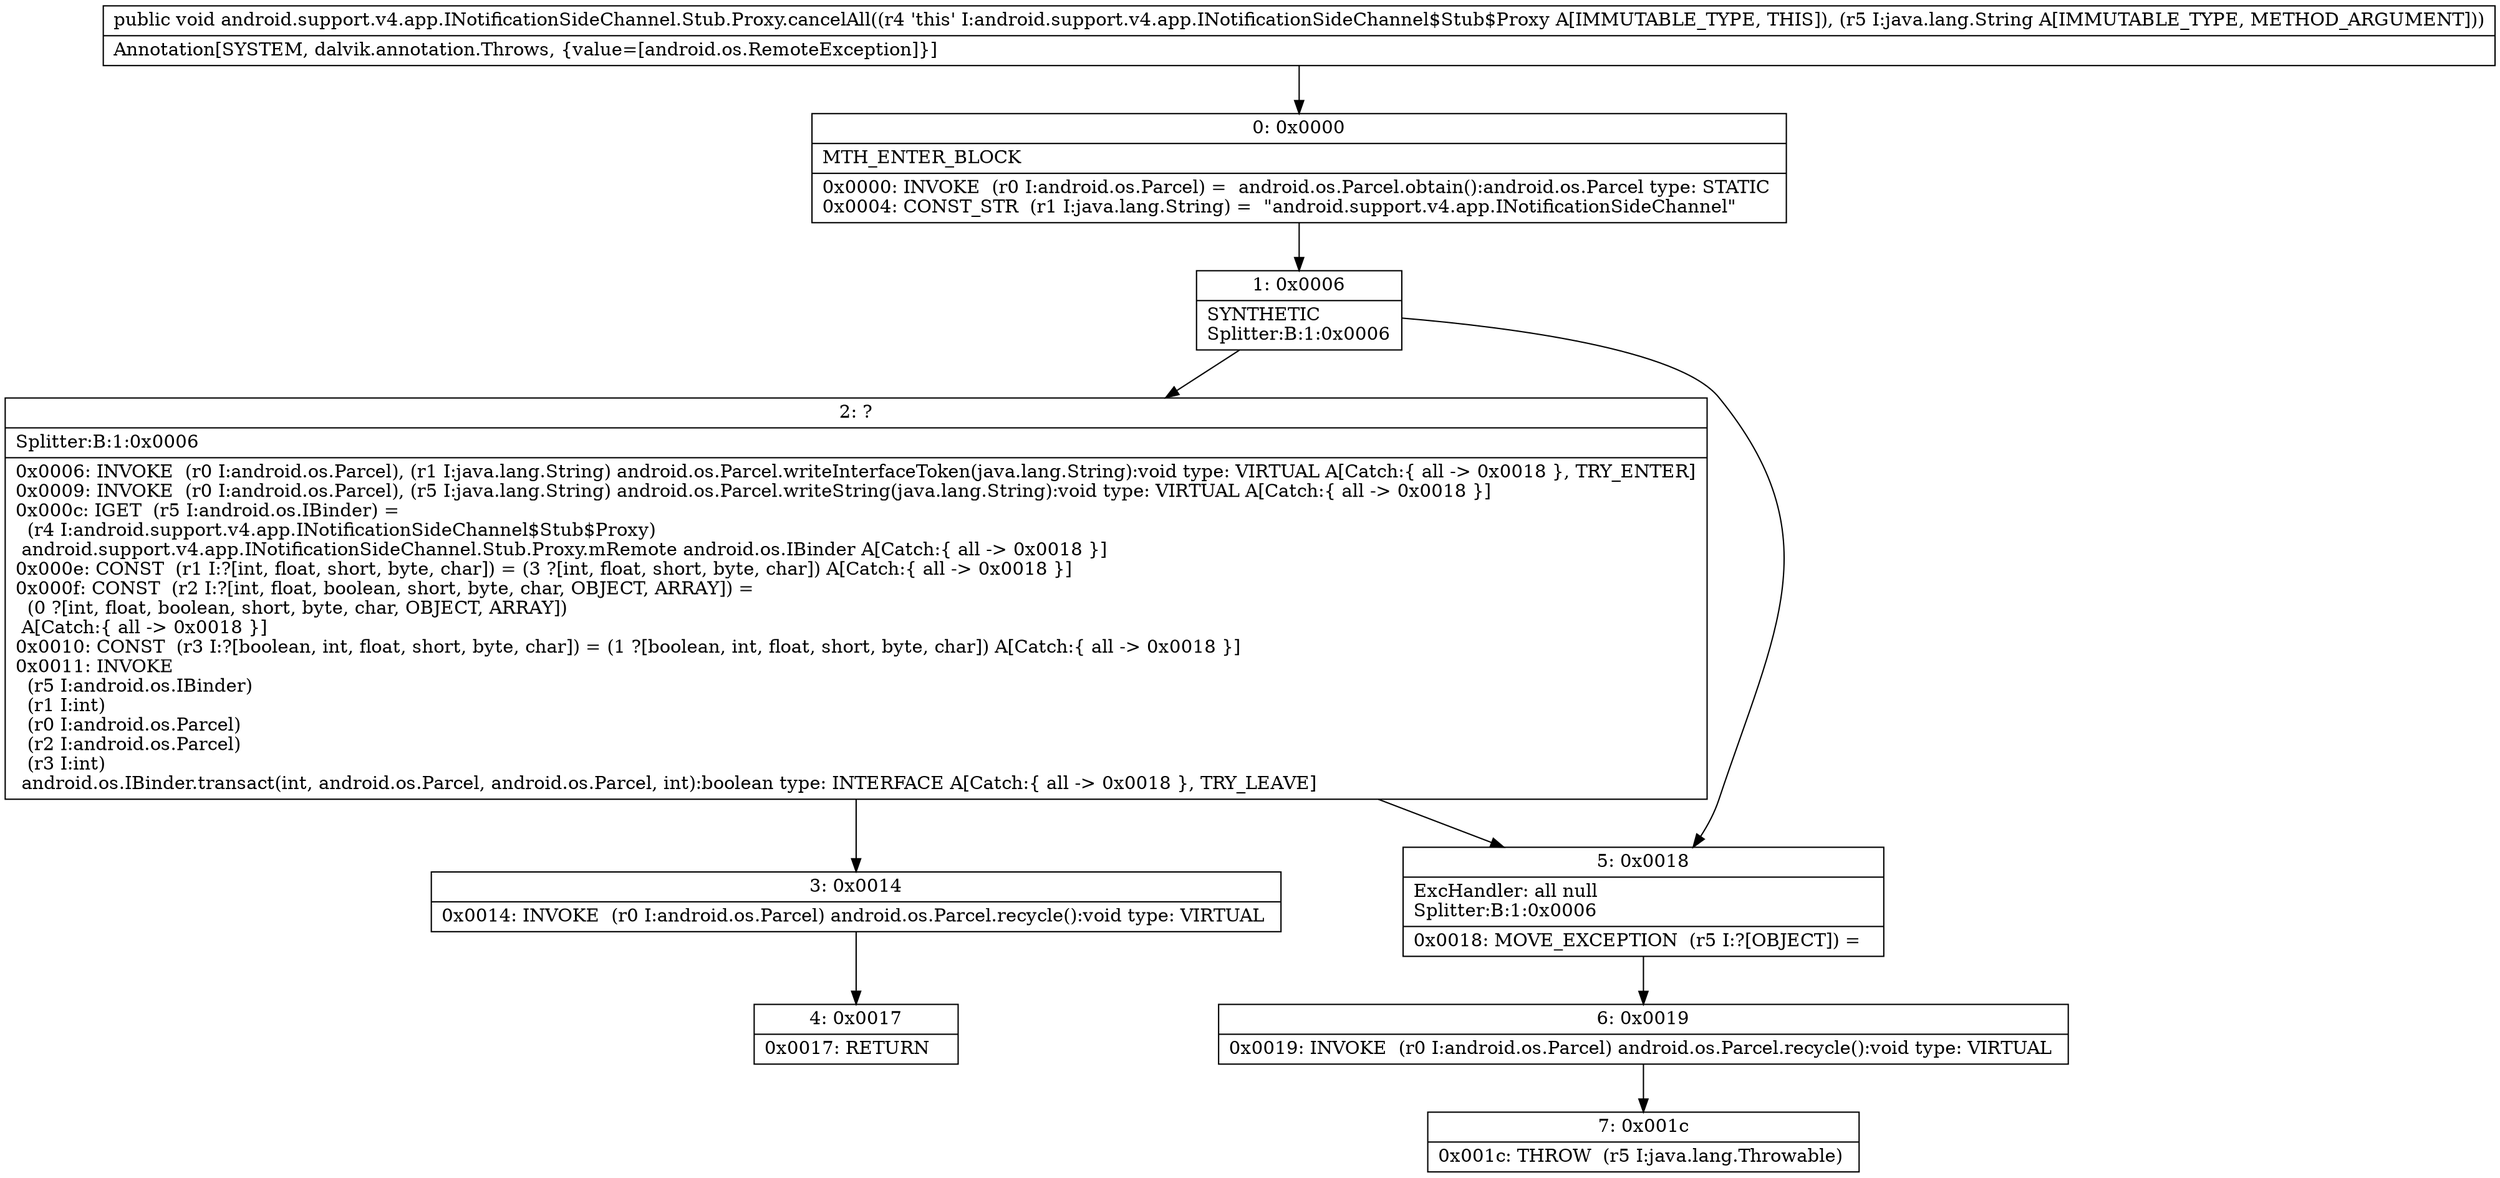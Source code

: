 digraph "CFG forandroid.support.v4.app.INotificationSideChannel.Stub.Proxy.cancelAll(Ljava\/lang\/String;)V" {
Node_0 [shape=record,label="{0\:\ 0x0000|MTH_ENTER_BLOCK\l|0x0000: INVOKE  (r0 I:android.os.Parcel) =  android.os.Parcel.obtain():android.os.Parcel type: STATIC \l0x0004: CONST_STR  (r1 I:java.lang.String) =  \"android.support.v4.app.INotificationSideChannel\" \l}"];
Node_1 [shape=record,label="{1\:\ 0x0006|SYNTHETIC\lSplitter:B:1:0x0006\l}"];
Node_2 [shape=record,label="{2\:\ ?|Splitter:B:1:0x0006\l|0x0006: INVOKE  (r0 I:android.os.Parcel), (r1 I:java.lang.String) android.os.Parcel.writeInterfaceToken(java.lang.String):void type: VIRTUAL A[Catch:\{ all \-\> 0x0018 \}, TRY_ENTER]\l0x0009: INVOKE  (r0 I:android.os.Parcel), (r5 I:java.lang.String) android.os.Parcel.writeString(java.lang.String):void type: VIRTUAL A[Catch:\{ all \-\> 0x0018 \}]\l0x000c: IGET  (r5 I:android.os.IBinder) = \l  (r4 I:android.support.v4.app.INotificationSideChannel$Stub$Proxy)\l android.support.v4.app.INotificationSideChannel.Stub.Proxy.mRemote android.os.IBinder A[Catch:\{ all \-\> 0x0018 \}]\l0x000e: CONST  (r1 I:?[int, float, short, byte, char]) = (3 ?[int, float, short, byte, char]) A[Catch:\{ all \-\> 0x0018 \}]\l0x000f: CONST  (r2 I:?[int, float, boolean, short, byte, char, OBJECT, ARRAY]) = \l  (0 ?[int, float, boolean, short, byte, char, OBJECT, ARRAY])\l A[Catch:\{ all \-\> 0x0018 \}]\l0x0010: CONST  (r3 I:?[boolean, int, float, short, byte, char]) = (1 ?[boolean, int, float, short, byte, char]) A[Catch:\{ all \-\> 0x0018 \}]\l0x0011: INVOKE  \l  (r5 I:android.os.IBinder)\l  (r1 I:int)\l  (r0 I:android.os.Parcel)\l  (r2 I:android.os.Parcel)\l  (r3 I:int)\l android.os.IBinder.transact(int, android.os.Parcel, android.os.Parcel, int):boolean type: INTERFACE A[Catch:\{ all \-\> 0x0018 \}, TRY_LEAVE]\l}"];
Node_3 [shape=record,label="{3\:\ 0x0014|0x0014: INVOKE  (r0 I:android.os.Parcel) android.os.Parcel.recycle():void type: VIRTUAL \l}"];
Node_4 [shape=record,label="{4\:\ 0x0017|0x0017: RETURN   \l}"];
Node_5 [shape=record,label="{5\:\ 0x0018|ExcHandler: all null\lSplitter:B:1:0x0006\l|0x0018: MOVE_EXCEPTION  (r5 I:?[OBJECT]) =  \l}"];
Node_6 [shape=record,label="{6\:\ 0x0019|0x0019: INVOKE  (r0 I:android.os.Parcel) android.os.Parcel.recycle():void type: VIRTUAL \l}"];
Node_7 [shape=record,label="{7\:\ 0x001c|0x001c: THROW  (r5 I:java.lang.Throwable) \l}"];
MethodNode[shape=record,label="{public void android.support.v4.app.INotificationSideChannel.Stub.Proxy.cancelAll((r4 'this' I:android.support.v4.app.INotificationSideChannel$Stub$Proxy A[IMMUTABLE_TYPE, THIS]), (r5 I:java.lang.String A[IMMUTABLE_TYPE, METHOD_ARGUMENT]))  | Annotation[SYSTEM, dalvik.annotation.Throws, \{value=[android.os.RemoteException]\}]\l}"];
MethodNode -> Node_0;
Node_0 -> Node_1;
Node_1 -> Node_2;
Node_1 -> Node_5;
Node_2 -> Node_3;
Node_2 -> Node_5;
Node_3 -> Node_4;
Node_5 -> Node_6;
Node_6 -> Node_7;
}

